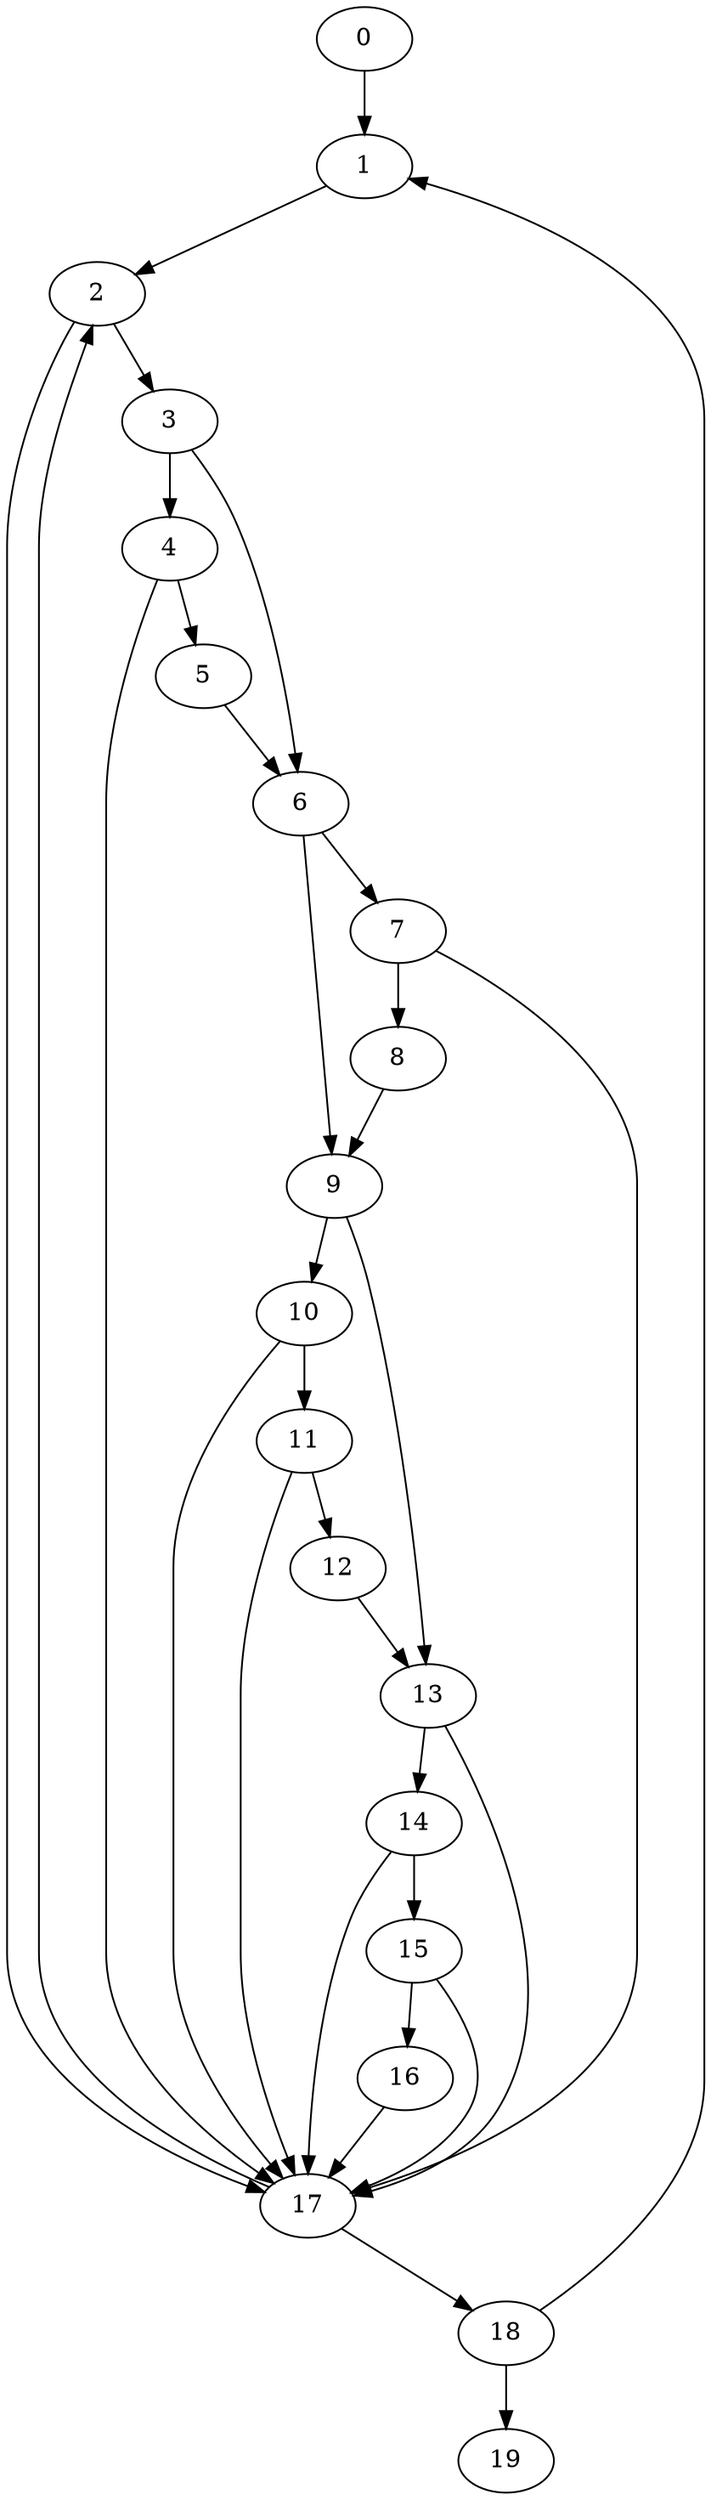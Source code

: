 digraph {
	0
	1
	2
	3
	4
	5
	6
	7
	8
	9
	10
	11
	12
	13
	14
	15
	16
	17
	18
	19
	4 -> 5
	14 -> 15
	15 -> 16
	17 -> 18
	13 -> 14
	18 -> 19
	1 -> 2
	17 -> 2
	2 -> 3
	3 -> 4
	3 -> 6
	5 -> 6
	10 -> 11
	18 -> 1
	0 -> 1
	6 -> 7
	9 -> 10
	2 -> 17
	7 -> 17
	11 -> 17
	15 -> 17
	16 -> 17
	4 -> 17
	10 -> 17
	13 -> 17
	14 -> 17
	7 -> 8
	6 -> 9
	8 -> 9
	11 -> 12
	9 -> 13
	12 -> 13
}
